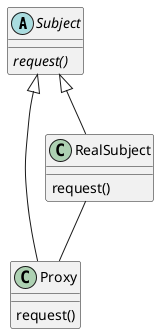 @startuml

abstract class Subject {
	{abstract} {method} request()
}

class Proxy {
	{method} request()
}

class RealSubject {
	{method} request()
}

Subject <|-- Proxy
Subject <|-- RealSubject
RealSubject -- Proxy

@enduml


